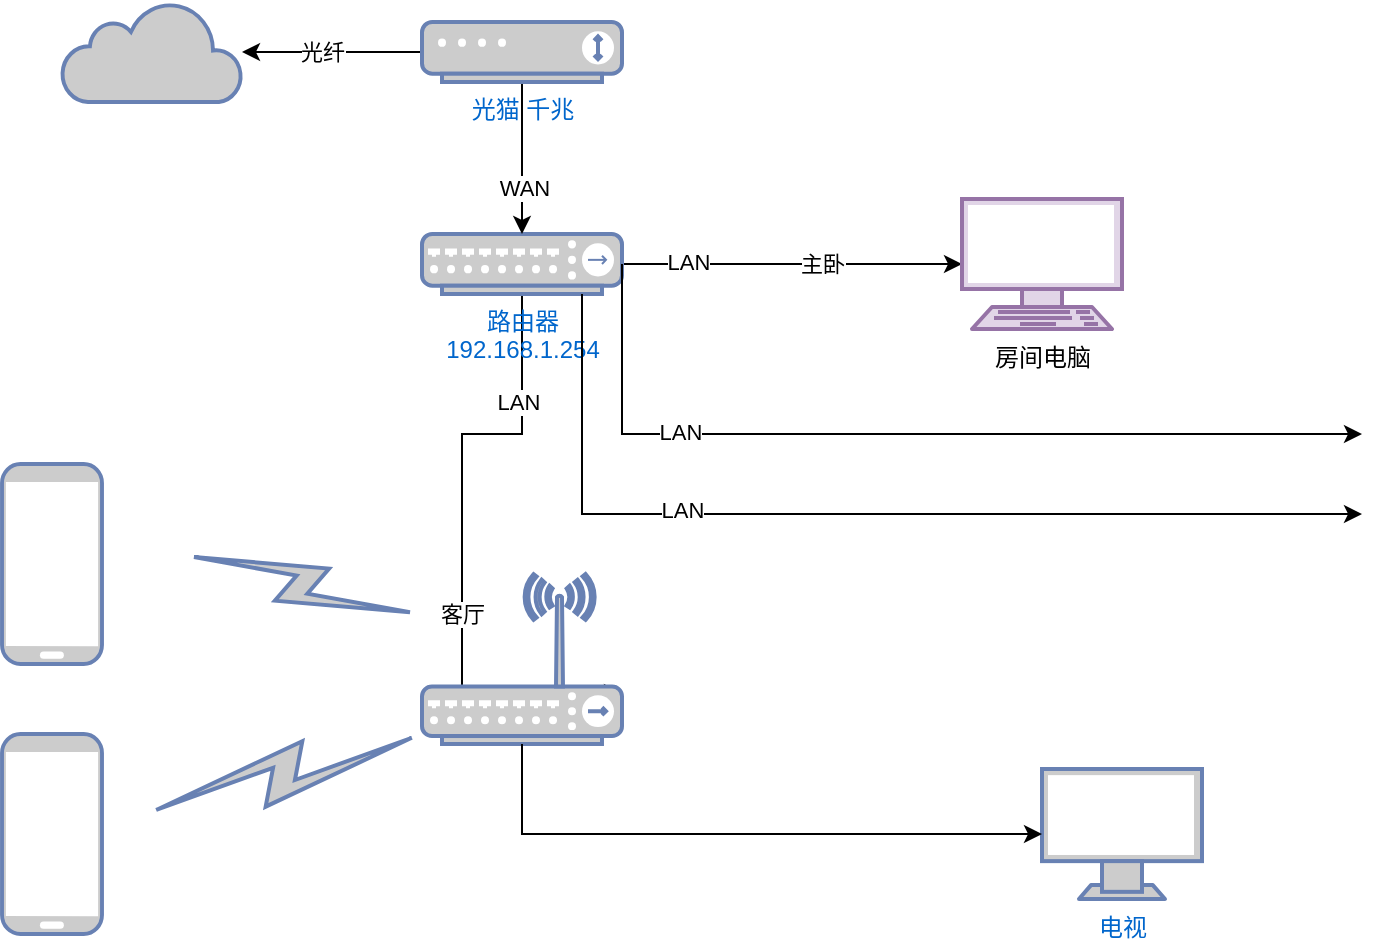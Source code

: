 <mxfile version="20.8.10" type="github"><diagram name="第 1 页" id="yZepuJsSLpT43DP9xLCl"><mxGraphModel dx="874" dy="485" grid="1" gridSize="10" guides="1" tooltips="1" connect="1" arrows="1" fold="1" page="1" pageScale="1" pageWidth="1100" pageHeight="850" math="0" shadow="0"><root><mxCell id="0"/><mxCell id="1" parent="0"/><mxCell id="SZVvL9ISAAE8A0SpN0af-35" style="edgeStyle=orthogonalEdgeStyle;rounded=0;orthogonalLoop=1;jettySize=auto;html=1;entryX=1;entryY=0.7;entryDx=0;entryDy=0;entryPerimeter=0;" edge="1" parent="1" source="SZVvL9ISAAE8A0SpN0af-1" target="SZVvL9ISAAE8A0SpN0af-4"><mxGeometry relative="1" as="geometry"><Array as="points"><mxPoint x="330" y="1060"/><mxPoint x="300" y="1060"/><mxPoint x="300" y="1190"/></Array></mxGeometry></mxCell><mxCell id="SZVvL9ISAAE8A0SpN0af-38" value="LAN" style="edgeLabel;html=1;align=center;verticalAlign=middle;resizable=0;points=[];" vertex="1" connectable="0" parent="SZVvL9ISAAE8A0SpN0af-35"><mxGeometry x="-0.651" y="-2" relative="1" as="geometry"><mxPoint as="offset"/></mxGeometry></mxCell><mxCell id="SZVvL9ISAAE8A0SpN0af-51" value="客厅" style="edgeLabel;html=1;align=center;verticalAlign=middle;resizable=0;points=[];" vertex="1" connectable="0" parent="SZVvL9ISAAE8A0SpN0af-35"><mxGeometry x="0.229" relative="1" as="geometry"><mxPoint as="offset"/></mxGeometry></mxCell><mxCell id="SZVvL9ISAAE8A0SpN0af-41" style="edgeStyle=none;rounded=0;orthogonalLoop=1;jettySize=auto;html=1;exitX=1;exitY=0.5;exitDx=0;exitDy=0;exitPerimeter=0;entryX=0;entryY=0.5;entryDx=0;entryDy=0;entryPerimeter=0;strokeColor=default;" edge="1" parent="1" source="SZVvL9ISAAE8A0SpN0af-1" target="SZVvL9ISAAE8A0SpN0af-9"><mxGeometry relative="1" as="geometry"/></mxCell><mxCell id="SZVvL9ISAAE8A0SpN0af-42" value="主卧" style="edgeLabel;html=1;align=center;verticalAlign=middle;resizable=0;points=[];" vertex="1" connectable="0" parent="SZVvL9ISAAE8A0SpN0af-41"><mxGeometry x="0.612" y="-3" relative="1" as="geometry"><mxPoint x="-37" y="-3" as="offset"/></mxGeometry></mxCell><mxCell id="SZVvL9ISAAE8A0SpN0af-44" value="LAN" style="edgeLabel;html=1;align=center;verticalAlign=middle;resizable=0;points=[];" vertex="1" connectable="0" parent="SZVvL9ISAAE8A0SpN0af-41"><mxGeometry x="-0.771" y="-4" relative="1" as="geometry"><mxPoint x="13" y="-5" as="offset"/></mxGeometry></mxCell><mxCell id="SZVvL9ISAAE8A0SpN0af-1" value="路由器&lt;br&gt;192.168.1.254" style="fontColor=#0066CC;verticalAlign=top;verticalLabelPosition=bottom;labelPosition=center;align=center;html=1;outlineConnect=0;fillColor=#CCCCCC;strokeColor=#6881B3;gradientColor=none;gradientDirection=north;strokeWidth=2;shape=mxgraph.networks.hub;" vertex="1" parent="1"><mxGeometry x="280" y="960" width="100" height="30" as="geometry"/></mxCell><mxCell id="SZVvL9ISAAE8A0SpN0af-3" value="电视" style="fontColor=#0066CC;verticalAlign=top;verticalLabelPosition=bottom;labelPosition=center;align=center;html=1;outlineConnect=0;fillColor=#CCCCCC;strokeColor=#6881B3;gradientColor=none;gradientDirection=north;strokeWidth=2;shape=mxgraph.networks.monitor;" vertex="1" parent="1"><mxGeometry x="590" y="1227.5" width="80" height="65" as="geometry"/></mxCell><mxCell id="SZVvL9ISAAE8A0SpN0af-4" value="" style="fontColor=#0066CC;verticalAlign=top;verticalLabelPosition=bottom;labelPosition=center;align=center;html=1;outlineConnect=0;fillColor=#CCCCCC;strokeColor=#6881B3;gradientColor=none;gradientDirection=north;strokeWidth=2;shape=mxgraph.networks.wireless_hub;" vertex="1" parent="1"><mxGeometry x="280" y="1130" width="100" height="85" as="geometry"/></mxCell><mxCell id="SZVvL9ISAAE8A0SpN0af-6" style="edgeStyle=none;rounded=0;orthogonalLoop=1;jettySize=auto;html=1;entryX=0.5;entryY=0;entryDx=0;entryDy=0;entryPerimeter=0;" edge="1" parent="1" source="SZVvL9ISAAE8A0SpN0af-5" target="SZVvL9ISAAE8A0SpN0af-1"><mxGeometry relative="1" as="geometry"/></mxCell><mxCell id="SZVvL9ISAAE8A0SpN0af-43" value="WAN" style="edgeLabel;html=1;align=center;verticalAlign=middle;resizable=0;points=[];" vertex="1" connectable="0" parent="SZVvL9ISAAE8A0SpN0af-6"><mxGeometry x="0.455" y="1" relative="1" as="geometry"><mxPoint y="-3" as="offset"/></mxGeometry></mxCell><mxCell id="SZVvL9ISAAE8A0SpN0af-8" style="edgeStyle=none;rounded=0;orthogonalLoop=1;jettySize=auto;html=1;" edge="1" parent="1" source="SZVvL9ISAAE8A0SpN0af-5" target="SZVvL9ISAAE8A0SpN0af-7"><mxGeometry relative="1" as="geometry"/></mxCell><mxCell id="SZVvL9ISAAE8A0SpN0af-52" value="光纤" style="edgeLabel;html=1;align=center;verticalAlign=middle;resizable=0;points=[];" vertex="1" connectable="0" parent="SZVvL9ISAAE8A0SpN0af-8"><mxGeometry x="0.196" y="3" relative="1" as="geometry"><mxPoint x="4" y="-3" as="offset"/></mxGeometry></mxCell><mxCell id="SZVvL9ISAAE8A0SpN0af-5" value="光猫 千兆" style="fontColor=#0066CC;verticalAlign=top;verticalLabelPosition=bottom;labelPosition=center;align=center;html=1;outlineConnect=0;fillColor=#CCCCCC;strokeColor=#6881B3;gradientColor=none;gradientDirection=north;strokeWidth=2;shape=mxgraph.networks.modem;" vertex="1" parent="1"><mxGeometry x="280" y="854" width="100" height="30" as="geometry"/></mxCell><mxCell id="SZVvL9ISAAE8A0SpN0af-7" value="" style="html=1;outlineConnect=0;fillColor=#CCCCCC;strokeColor=#6881B3;gradientColor=none;gradientDirection=north;strokeWidth=2;shape=mxgraph.networks.cloud;fontColor=#ffffff;" vertex="1" parent="1"><mxGeometry x="100" y="844" width="90" height="50" as="geometry"/></mxCell><mxCell id="SZVvL9ISAAE8A0SpN0af-9" value="房间电脑" style="verticalAlign=top;verticalLabelPosition=bottom;labelPosition=center;align=center;html=1;outlineConnect=0;fillColor=#e1d5e7;strokeColor=#9673a6;gradientDirection=north;strokeWidth=2;shape=mxgraph.networks.terminal;" vertex="1" parent="1"><mxGeometry x="550" y="942.5" width="80" height="65" as="geometry"/></mxCell><mxCell id="SZVvL9ISAAE8A0SpN0af-10" value="" style="fontColor=#0066CC;verticalAlign=top;verticalLabelPosition=bottom;labelPosition=center;align=center;html=1;outlineConnect=0;fillColor=#CCCCCC;strokeColor=#6881B3;gradientColor=none;gradientDirection=north;strokeWidth=2;shape=mxgraph.networks.mobile;" vertex="1" parent="1"><mxGeometry x="70" y="1075" width="50" height="100" as="geometry"/></mxCell><mxCell id="SZVvL9ISAAE8A0SpN0af-11" value="" style="fontColor=#0066CC;verticalAlign=top;verticalLabelPosition=bottom;labelPosition=center;align=center;html=1;outlineConnect=0;fillColor=#CCCCCC;strokeColor=#6881B3;gradientColor=none;gradientDirection=north;strokeWidth=2;shape=mxgraph.networks.mobile;" vertex="1" parent="1"><mxGeometry x="70" y="1210" width="50" height="100" as="geometry"/></mxCell><mxCell id="SZVvL9ISAAE8A0SpN0af-12" value="" style="html=1;outlineConnect=0;fillColor=#CCCCCC;strokeColor=#6881B3;gradientColor=none;gradientDirection=north;strokeWidth=2;shape=mxgraph.networks.comm_link_edge;html=1;rounded=0;" edge="1" parent="1" target="SZVvL9ISAAE8A0SpN0af-4"><mxGeometry width="100" height="100" relative="1" as="geometry"><mxPoint x="160" y="1120" as="sourcePoint"/><mxPoint x="240" y="1100" as="targetPoint"/><Array as="points"><mxPoint x="210" y="1120"/></Array></mxGeometry></mxCell><mxCell id="SZVvL9ISAAE8A0SpN0af-13" value="" style="html=1;outlineConnect=0;fillColor=#CCCCCC;strokeColor=#6881B3;gradientColor=none;gradientDirection=north;strokeWidth=2;shape=mxgraph.networks.comm_link_edge;html=1;rounded=0;entryX=0.02;entryY=0.94;entryDx=0;entryDy=0;entryPerimeter=0;" edge="1" parent="1" target="SZVvL9ISAAE8A0SpN0af-4"><mxGeometry width="100" height="100" relative="1" as="geometry"><mxPoint x="140" y="1250" as="sourcePoint"/><mxPoint x="270" y="1180" as="targetPoint"/><Array as="points"><mxPoint x="190" y="1250"/></Array></mxGeometry></mxCell><mxCell id="SZVvL9ISAAE8A0SpN0af-34" style="edgeStyle=orthogonalEdgeStyle;rounded=0;orthogonalLoop=1;jettySize=auto;html=1;exitX=0.5;exitY=1;exitDx=0;exitDy=0;exitPerimeter=0;entryX=0;entryY=0.5;entryDx=0;entryDy=0;entryPerimeter=0;" edge="1" parent="1" source="SZVvL9ISAAE8A0SpN0af-4" target="SZVvL9ISAAE8A0SpN0af-3"><mxGeometry relative="1" as="geometry"><mxPoint x="390" y="973.426" as="sourcePoint"/><mxPoint x="570" y="931.759" as="targetPoint"/></mxGeometry></mxCell><mxCell id="SZVvL9ISAAE8A0SpN0af-45" style="edgeStyle=orthogonalEdgeStyle;rounded=0;orthogonalLoop=1;jettySize=auto;html=1;exitX=1;exitY=0.5;exitDx=0;exitDy=0;exitPerimeter=0;" edge="1" parent="1" source="SZVvL9ISAAE8A0SpN0af-1"><mxGeometry relative="1" as="geometry"><mxPoint x="410" y="1040" as="sourcePoint"/><mxPoint x="750" y="1060" as="targetPoint"/><Array as="points"><mxPoint x="380" y="1060"/><mxPoint x="730" y="1060"/></Array></mxGeometry></mxCell><mxCell id="SZVvL9ISAAE8A0SpN0af-49" value="LAN" style="edgeLabel;html=1;align=center;verticalAlign=middle;resizable=0;points=[];" vertex="1" connectable="0" parent="SZVvL9ISAAE8A0SpN0af-45"><mxGeometry x="-0.5" y="1" relative="1" as="geometry"><mxPoint as="offset"/></mxGeometry></mxCell><mxCell id="SZVvL9ISAAE8A0SpN0af-47" style="edgeStyle=orthogonalEdgeStyle;rounded=0;orthogonalLoop=1;jettySize=auto;html=1;exitX=1;exitY=0.5;exitDx=0;exitDy=0;exitPerimeter=0;" edge="1" parent="1"><mxGeometry relative="1" as="geometry"><mxPoint x="360" y="990" as="sourcePoint"/><mxPoint x="750" y="1100" as="targetPoint"/><Array as="points"><mxPoint x="360" y="1100"/></Array></mxGeometry></mxCell><mxCell id="SZVvL9ISAAE8A0SpN0af-50" value="LAN" style="edgeLabel;html=1;align=center;verticalAlign=middle;resizable=0;points=[];" vertex="1" connectable="0" parent="SZVvL9ISAAE8A0SpN0af-47"><mxGeometry x="-0.228" y="2" relative="1" as="geometry"><mxPoint x="-33" as="offset"/></mxGeometry></mxCell></root></mxGraphModel></diagram></mxfile>